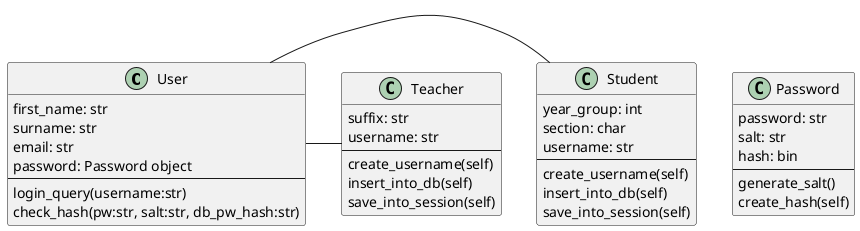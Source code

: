 ' https://plantuml.com/guide

@startuml
class User {
    first_name: str
    surname: str
    email: str
    password: Password object
    ---
    login_query(username:str)
    check_hash(pw:str, salt:str, db_pw_hash:str)
}


class Student {
    year_group: int
    section: char
    username: str
    ---
    create_username(self)
    insert_into_db(self)
    save_into_session(self)
}


class Teacher {
    suffix: str
    username: str
    ---
    create_username(self)
    insert_into_db(self)
    save_into_session(self)
}


class Password {
    password: str
    salt: str
    hash: bin
    ---
    generate_salt()
    create_hash(self)
}


User - Student
User - Teacher

@enduml


